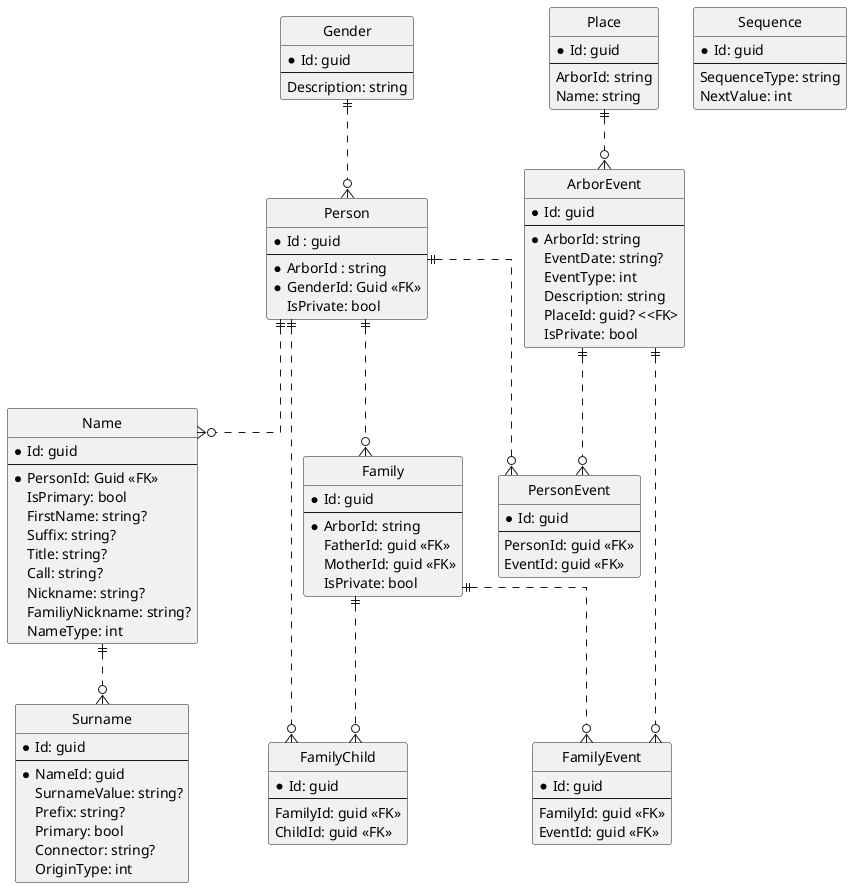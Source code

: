@startuml

skinparam linetype ortho
hide circle

entity "Gender" as gender {
    *Id: guid
    --
    Description: string
}

entity "Place" as place {
    *Id: guid 
    --
    ArborId: string
    Name: string
}

entity "Person" as person {
    *Id : guid
    --
    *ArborId : string
    *GenderId: Guid <<FK>>
    IsPrivate: bool
}

entity "Name" as name {
    *Id: guid
    --
    *PersonId: Guid <<FK>>
    IsPrimary: bool
    FirstName: string?
    Suffix: string?
    Title: string?
    Call: string?
    Nickname: string?
    FamiliyNickname: string?
    NameType: int
}

entity "Surname" as surname {
    *Id: guid
    --
    *NameId: guid
    SurnameValue: string?
    Prefix: string?
    Primary: bool
    Connector: string?
    OriginType: int
}

entity "ArborEvent" as arborEvent {
    *Id: guid
    --
    *ArborId: string
    EventDate: string?
    EventType: int
    Description: string
    PlaceId: guid? <<FK>
    IsPrivate: bool
}

entity "PersonEvent" as personEvent {
    *Id: guid
    --
    PersonId: guid <<FK>>
    EventId: guid <<FK>>
}

entity "Family" as family {
    *Id: guid
    --
    *ArborId: string
    FatherId: guid <<FK>>
    MotherId: guid <<FK>>
    IsPrivate: bool
}

entity "FamilyChild" as familyChild {
    *Id: guid
    --
    FamilyId: guid <<FK>>
    ChildId: guid <<FK>>
}


entity "Sequence" as sequence {
    *Id: guid
    --
    SequenceType: string
    NextValue: int
}

entity "FamilyEvent" as familyEvent {
    *Id: guid
    --
    FamilyId: guid <<FK>>
    EventId: guid <<FK>>
}


arborEvent ||..o{ personEvent
person ||..o{ personEvent
place ||..o{ arborEvent
gender ||..o{ person
person ||..o{ name
name ||..o{ surname
family ||..o{ familyChild
person ||..o{ familyChild
person ||..o{ family

family ||..o{ familyEvent
arborEvent ||..o{ familyEvent
@enduml